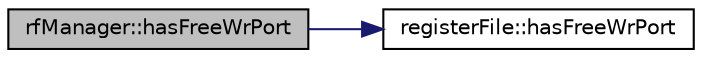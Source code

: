 digraph G
{
  edge [fontname="Helvetica",fontsize="10",labelfontname="Helvetica",labelfontsize="10"];
  node [fontname="Helvetica",fontsize="10",shape=record];
  rankdir=LR;
  Node1 [label="rfManager::hasFreeWrPort",height=0.2,width=0.4,color="black", fillcolor="grey75", style="filled" fontcolor="black"];
  Node1 -> Node2 [color="midnightblue",fontsize="10",style="solid"];
  Node2 [label="registerFile::hasFreeWrPort",height=0.2,width=0.4,color="black", fillcolor="white", style="filled",URL="$classregisterFile.html#a5c361b0e1c0ec3e6f08990b63ffae8db"];
}
